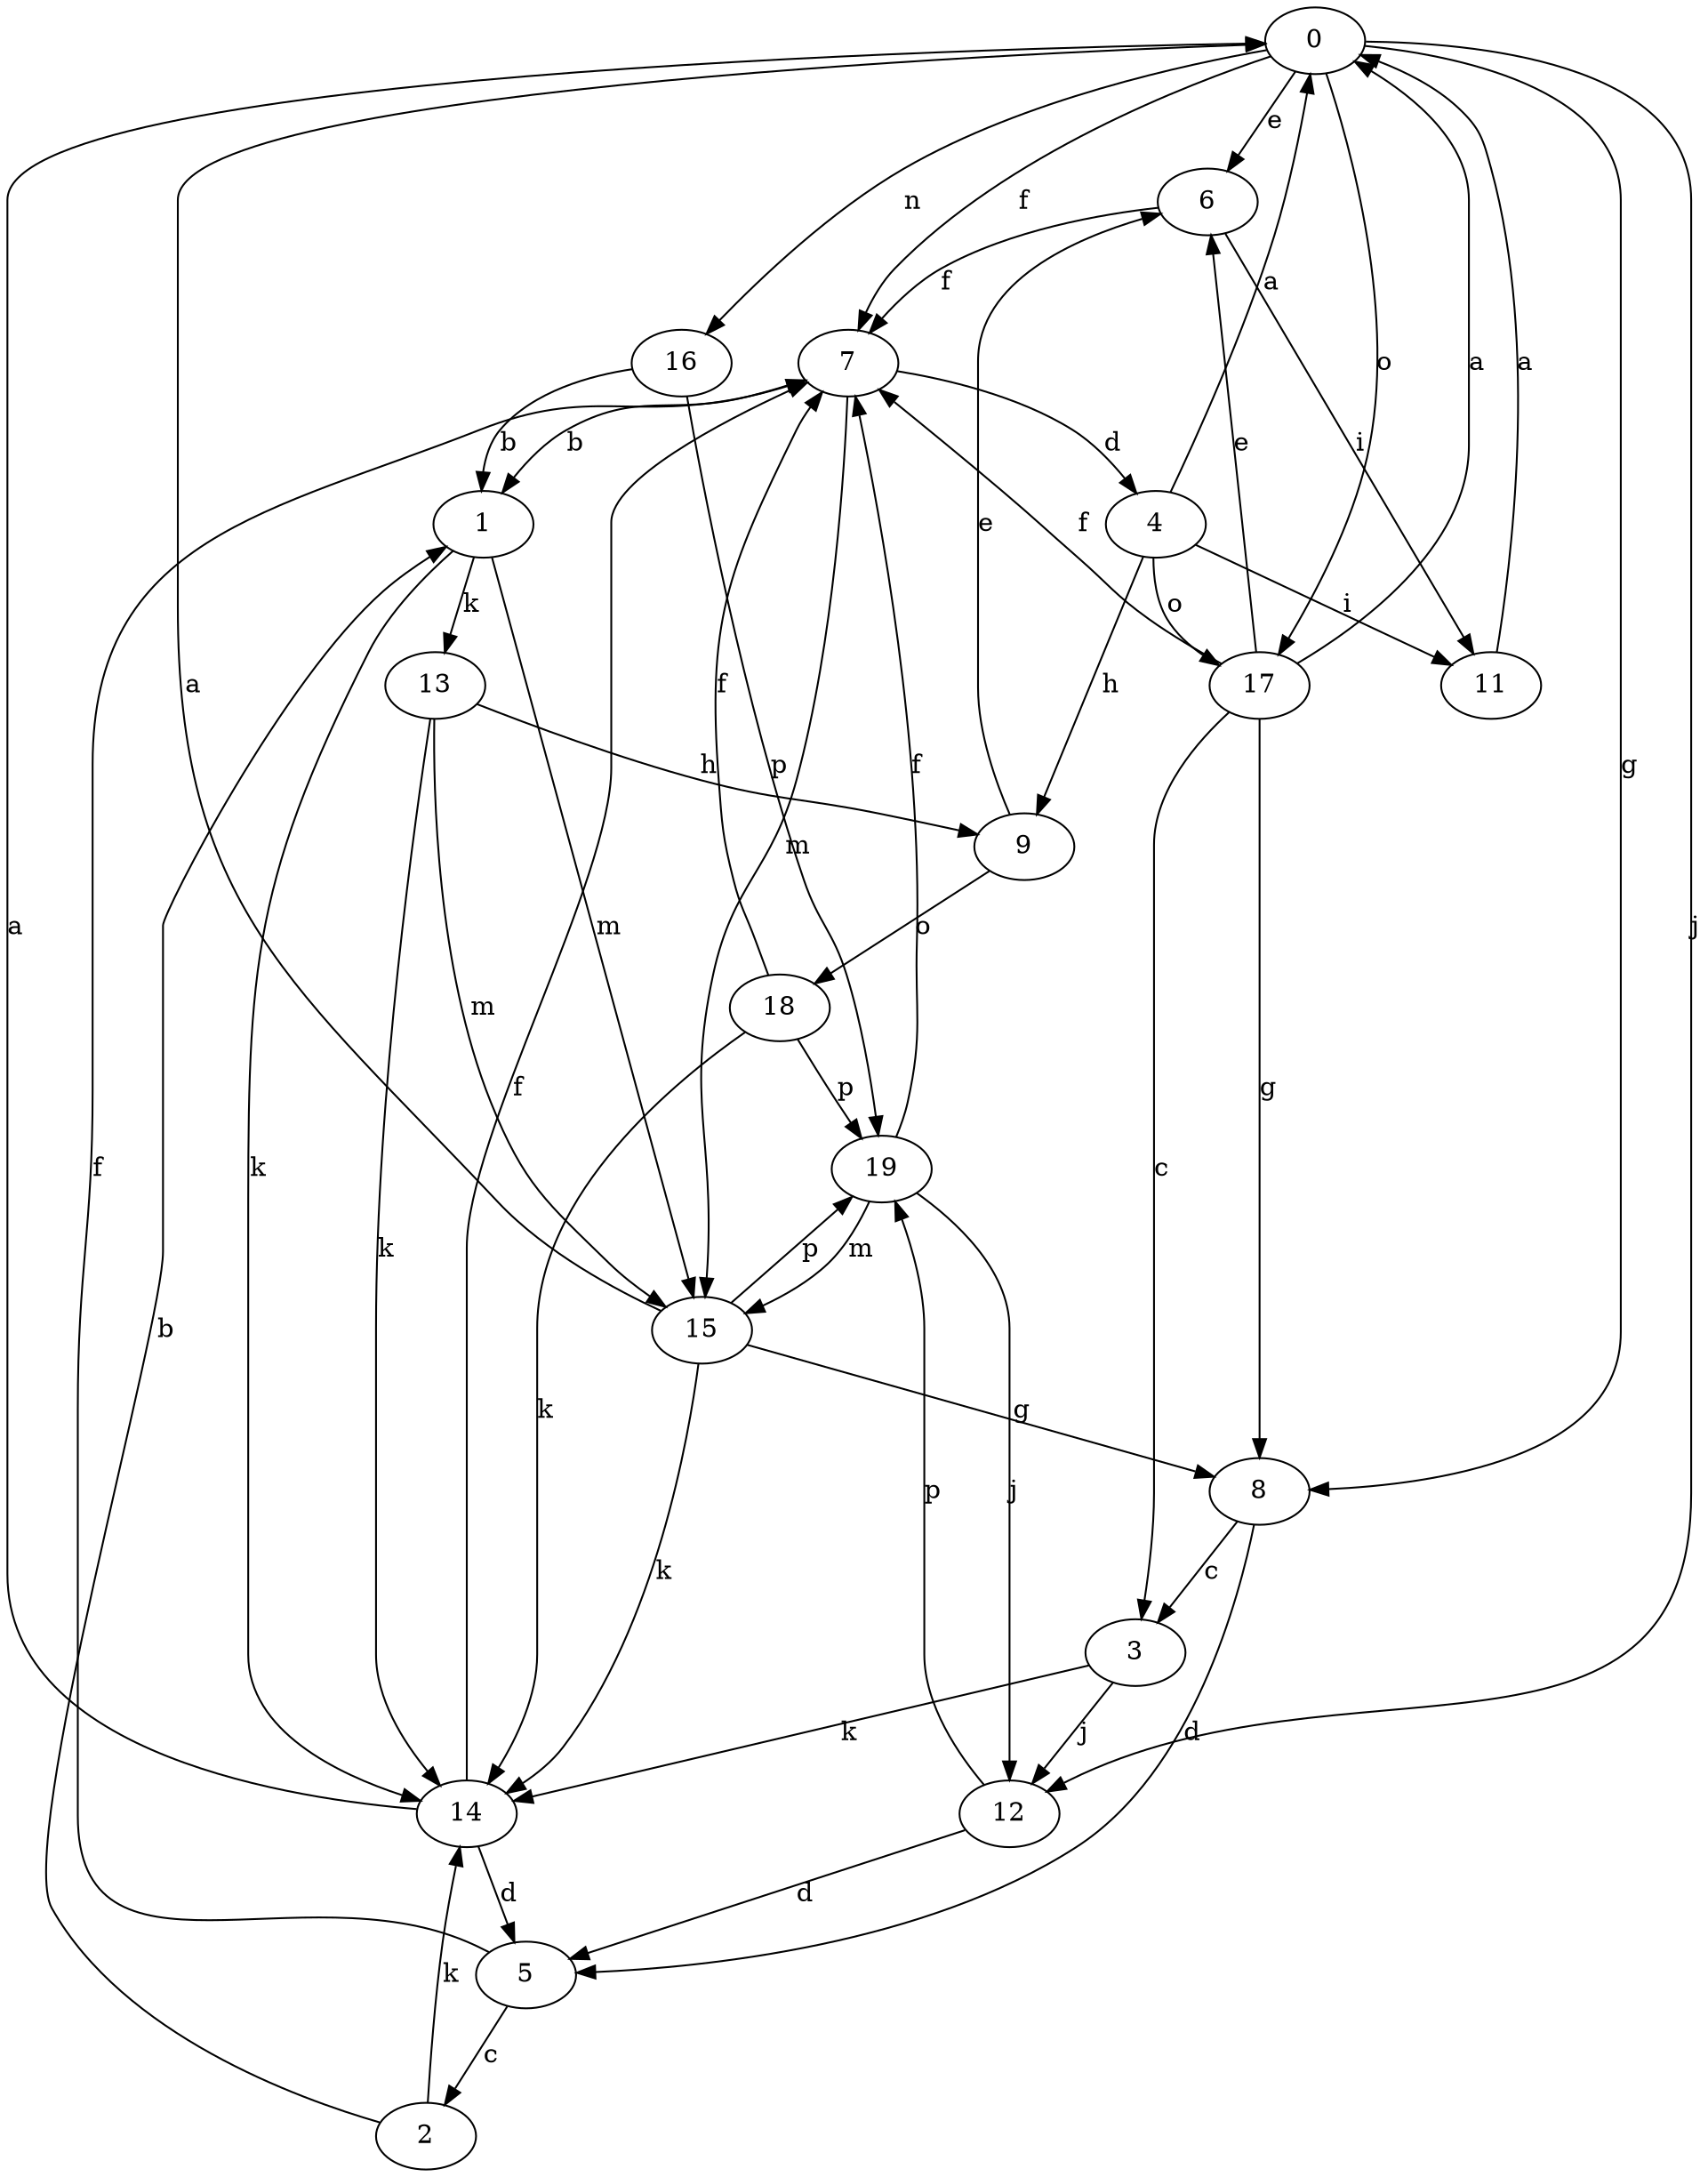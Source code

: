 strict digraph  {
0;
1;
2;
3;
4;
5;
6;
7;
8;
9;
11;
12;
13;
14;
15;
16;
17;
18;
19;
0 -> 6  [label=e];
0 -> 7  [label=f];
0 -> 8  [label=g];
0 -> 12  [label=j];
0 -> 16  [label=n];
0 -> 17  [label=o];
1 -> 13  [label=k];
1 -> 14  [label=k];
1 -> 15  [label=m];
2 -> 1  [label=b];
2 -> 14  [label=k];
3 -> 12  [label=j];
3 -> 14  [label=k];
4 -> 0  [label=a];
4 -> 9  [label=h];
4 -> 11  [label=i];
4 -> 17  [label=o];
5 -> 2  [label=c];
5 -> 7  [label=f];
6 -> 7  [label=f];
6 -> 11  [label=i];
7 -> 1  [label=b];
7 -> 4  [label=d];
7 -> 15  [label=m];
8 -> 3  [label=c];
8 -> 5  [label=d];
9 -> 6  [label=e];
9 -> 18  [label=o];
11 -> 0  [label=a];
12 -> 5  [label=d];
12 -> 19  [label=p];
13 -> 9  [label=h];
13 -> 14  [label=k];
13 -> 15  [label=m];
14 -> 0  [label=a];
14 -> 5  [label=d];
14 -> 7  [label=f];
15 -> 0  [label=a];
15 -> 8  [label=g];
15 -> 14  [label=k];
15 -> 19  [label=p];
16 -> 1  [label=b];
16 -> 19  [label=p];
17 -> 0  [label=a];
17 -> 3  [label=c];
17 -> 6  [label=e];
17 -> 7  [label=f];
17 -> 8  [label=g];
18 -> 7  [label=f];
18 -> 14  [label=k];
18 -> 19  [label=p];
19 -> 7  [label=f];
19 -> 12  [label=j];
19 -> 15  [label=m];
}
